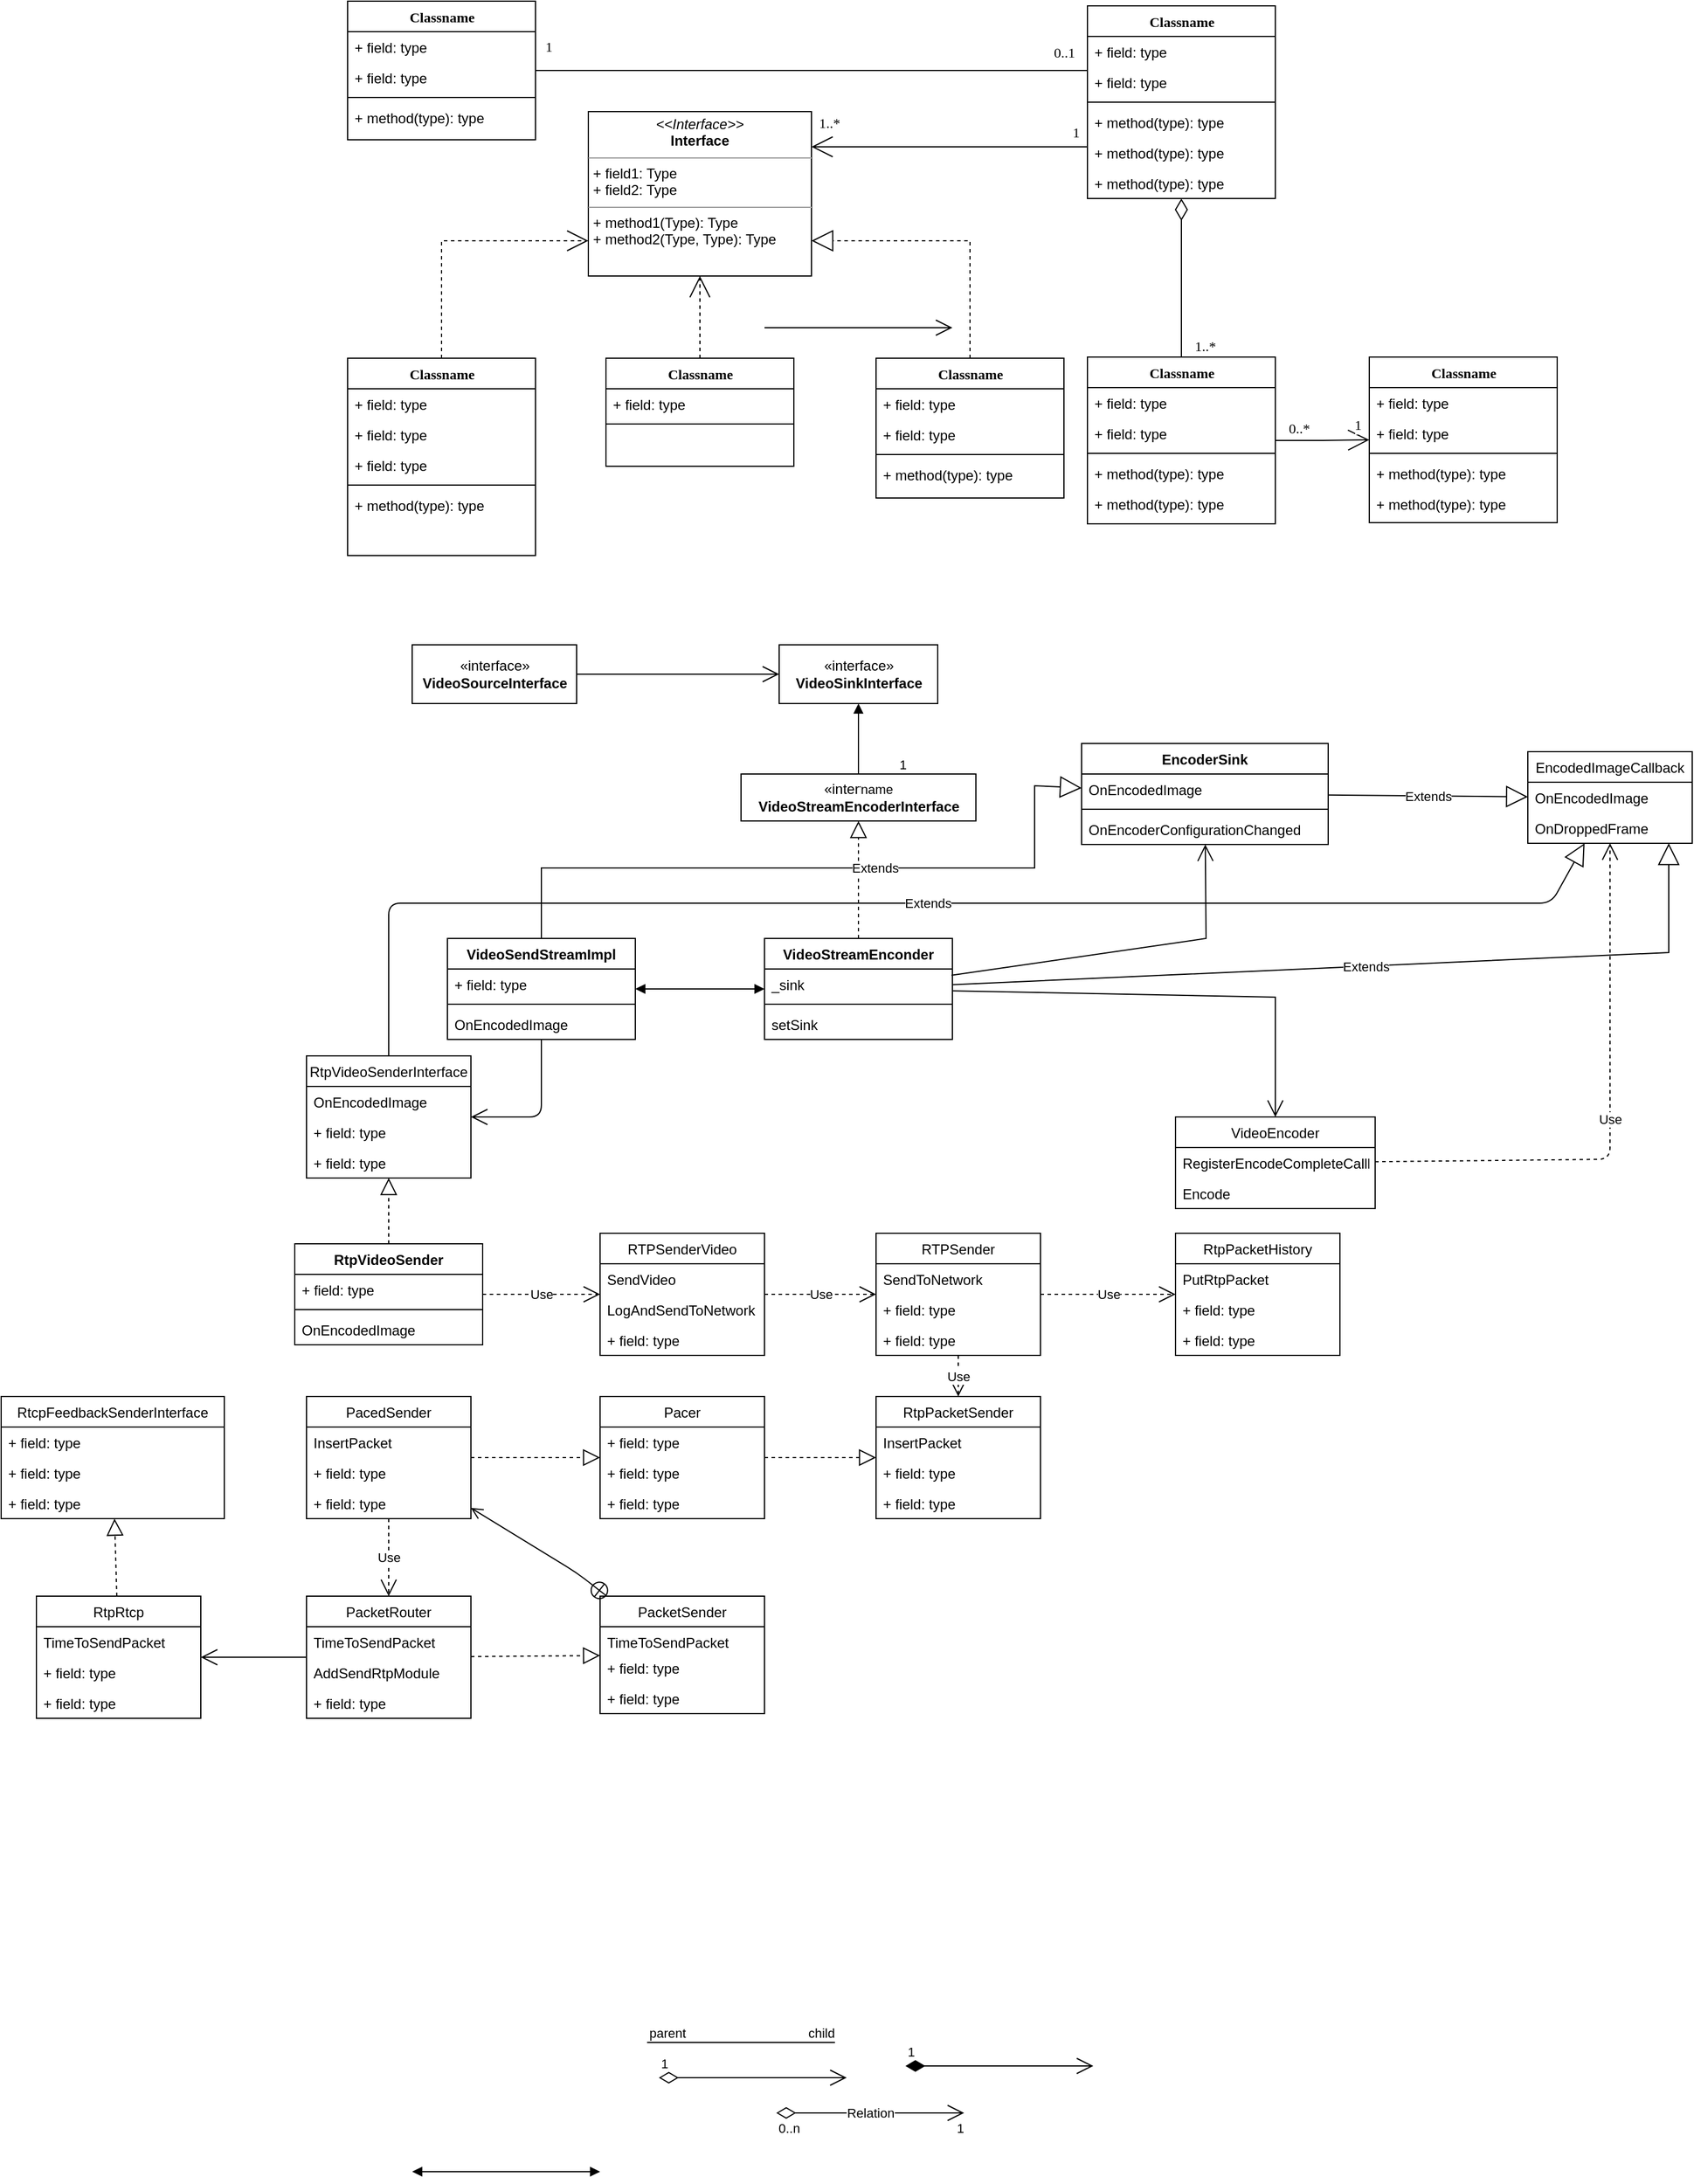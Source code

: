 <mxfile version="14.9.2" type="github">
  <diagram name="Page-1" id="6133507b-19e7-1e82-6fc7-422aa6c4b21f">
    <mxGraphModel dx="2138" dy="588" grid="1" gridSize="10" guides="1" tooltips="1" connect="1" arrows="1" fold="1" page="1" pageScale="1" pageWidth="1100" pageHeight="850" background="none" math="0" shadow="0">
      <root>
        <mxCell id="0" />
        <mxCell id="1" parent="0" />
        <mxCell id="b94bc138ca980ef-13" style="edgeStyle=orthogonalEdgeStyle;rounded=0;html=1;dashed=1;labelBackgroundColor=none;startArrow=none;startFill=0;startSize=8;endArrow=open;endFill=0;endSize=16;fontFamily=Verdana;fontSize=12;" parent="1" source="235556782a83e6d0-1" target="b94bc138ca980ef-1" edge="1">
          <mxGeometry relative="1" as="geometry">
            <Array as="points">
              <mxPoint x="115" y="336" />
            </Array>
          </mxGeometry>
        </mxCell>
        <mxCell id="235556782a83e6d0-1" value="Classname" style="swimlane;html=1;fontStyle=1;align=center;verticalAlign=top;childLayout=stackLayout;horizontal=1;startSize=26;horizontalStack=0;resizeParent=1;resizeLast=0;collapsible=1;marginBottom=0;swimlaneFillColor=#ffffff;rounded=0;shadow=0;comic=0;labelBackgroundColor=none;strokeWidth=1;fillColor=none;fontFamily=Verdana;fontSize=12" parent="1" vertex="1">
          <mxGeometry x="35" y="436" width="160" height="168" as="geometry" />
        </mxCell>
        <mxCell id="235556782a83e6d0-2" value="+ field: type" style="text;html=1;strokeColor=none;fillColor=none;align=left;verticalAlign=top;spacingLeft=4;spacingRight=4;whiteSpace=wrap;overflow=hidden;rotatable=0;points=[[0,0.5],[1,0.5]];portConstraint=eastwest;" parent="235556782a83e6d0-1" vertex="1">
          <mxGeometry y="26" width="160" height="26" as="geometry" />
        </mxCell>
        <mxCell id="235556782a83e6d0-3" value="+ field: type" style="text;html=1;strokeColor=none;fillColor=none;align=left;verticalAlign=top;spacingLeft=4;spacingRight=4;whiteSpace=wrap;overflow=hidden;rotatable=0;points=[[0,0.5],[1,0.5]];portConstraint=eastwest;" parent="235556782a83e6d0-1" vertex="1">
          <mxGeometry y="52" width="160" height="26" as="geometry" />
        </mxCell>
        <mxCell id="235556782a83e6d0-5" value="+ field: type" style="text;html=1;strokeColor=none;fillColor=none;align=left;verticalAlign=top;spacingLeft=4;spacingRight=4;whiteSpace=wrap;overflow=hidden;rotatable=0;points=[[0,0.5],[1,0.5]];portConstraint=eastwest;" parent="235556782a83e6d0-1" vertex="1">
          <mxGeometry y="78" width="160" height="26" as="geometry" />
        </mxCell>
        <mxCell id="235556782a83e6d0-6" value="" style="line;html=1;strokeWidth=1;fillColor=none;align=left;verticalAlign=middle;spacingTop=-1;spacingLeft=3;spacingRight=3;rotatable=0;labelPosition=right;points=[];portConstraint=eastwest;" parent="235556782a83e6d0-1" vertex="1">
          <mxGeometry y="104" width="160" height="8" as="geometry" />
        </mxCell>
        <mxCell id="235556782a83e6d0-7" value="+ method(type): type" style="text;html=1;strokeColor=none;fillColor=none;align=left;verticalAlign=top;spacingLeft=4;spacingRight=4;whiteSpace=wrap;overflow=hidden;rotatable=0;points=[[0,0.5],[1,0.5]];portConstraint=eastwest;" parent="235556782a83e6d0-1" vertex="1">
          <mxGeometry y="112" width="160" height="26" as="geometry" />
        </mxCell>
        <mxCell id="78961159f06e98e8-17" value="Classname" style="swimlane;html=1;fontStyle=1;align=center;verticalAlign=top;childLayout=stackLayout;horizontal=1;startSize=26;horizontalStack=0;resizeParent=1;resizeLast=0;collapsible=1;marginBottom=0;swimlaneFillColor=#ffffff;rounded=0;shadow=0;comic=0;labelBackgroundColor=none;strokeWidth=1;fillColor=none;fontFamily=Verdana;fontSize=12" parent="1" vertex="1">
          <mxGeometry x="35" y="132" width="160" height="118" as="geometry" />
        </mxCell>
        <mxCell id="78961159f06e98e8-23" value="+ field: type" style="text;html=1;strokeColor=none;fillColor=none;align=left;verticalAlign=top;spacingLeft=4;spacingRight=4;whiteSpace=wrap;overflow=hidden;rotatable=0;points=[[0,0.5],[1,0.5]];portConstraint=eastwest;" parent="78961159f06e98e8-17" vertex="1">
          <mxGeometry y="26" width="160" height="26" as="geometry" />
        </mxCell>
        <mxCell id="78961159f06e98e8-24" value="+ field: type" style="text;html=1;strokeColor=none;fillColor=none;align=left;verticalAlign=top;spacingLeft=4;spacingRight=4;whiteSpace=wrap;overflow=hidden;rotatable=0;points=[[0,0.5],[1,0.5]];portConstraint=eastwest;" parent="78961159f06e98e8-17" vertex="1">
          <mxGeometry y="52" width="160" height="26" as="geometry" />
        </mxCell>
        <mxCell id="78961159f06e98e8-19" value="" style="line;html=1;strokeWidth=1;fillColor=none;align=left;verticalAlign=middle;spacingTop=-1;spacingLeft=3;spacingRight=3;rotatable=0;labelPosition=right;points=[];portConstraint=eastwest;" parent="78961159f06e98e8-17" vertex="1">
          <mxGeometry y="78" width="160" height="8" as="geometry" />
        </mxCell>
        <mxCell id="78961159f06e98e8-27" value="+ method(type): type" style="text;html=1;strokeColor=none;fillColor=none;align=left;verticalAlign=top;spacingLeft=4;spacingRight=4;whiteSpace=wrap;overflow=hidden;rotatable=0;points=[[0,0.5],[1,0.5]];portConstraint=eastwest;" parent="78961159f06e98e8-17" vertex="1">
          <mxGeometry y="86" width="160" height="26" as="geometry" />
        </mxCell>
        <mxCell id="b94bc138ca980ef-7" style="edgeStyle=orthogonalEdgeStyle;rounded=0;html=1;labelBackgroundColor=none;startArrow=none;startFill=0;startSize=8;endArrow=open;endFill=0;endSize=16;fontFamily=Verdana;fontSize=12;" parent="1" source="78961159f06e98e8-43" target="b94bc138ca980ef-1" edge="1">
          <mxGeometry relative="1" as="geometry">
            <Array as="points">
              <mxPoint x="505" y="256" />
              <mxPoint x="505" y="256" />
            </Array>
          </mxGeometry>
        </mxCell>
        <mxCell id="b94bc138ca980ef-17" value="1..*" style="text;html=1;resizable=0;points=[];align=center;verticalAlign=middle;labelBackgroundColor=#ffffff;fontSize=12;fontFamily=Verdana" parent="b94bc138ca980ef-7" vertex="1" connectable="0">
          <mxGeometry x="0.858" y="2" relative="1" as="geometry">
            <mxPoint x="-2" y="-22" as="offset" />
          </mxGeometry>
        </mxCell>
        <mxCell id="b94bc138ca980ef-18" value="1" style="text;html=1;resizable=0;points=[];align=center;verticalAlign=middle;labelBackgroundColor=#ffffff;fontSize=12;fontFamily=Verdana" parent="b94bc138ca980ef-7" vertex="1" connectable="0">
          <mxGeometry x="0.363" y="152" relative="1" as="geometry">
            <mxPoint x="150" y="-164" as="offset" />
          </mxGeometry>
        </mxCell>
        <mxCell id="b94bc138ca980ef-8" style="edgeStyle=orthogonalEdgeStyle;rounded=0;html=1;labelBackgroundColor=none;startArrow=none;startFill=0;startSize=8;endArrow=none;endFill=0;endSize=16;fontFamily=Verdana;fontSize=12;" parent="1" source="78961159f06e98e8-43" target="78961159f06e98e8-17" edge="1">
          <mxGeometry relative="1" as="geometry">
            <Array as="points">
              <mxPoint x="565" y="191" />
              <mxPoint x="565" y="191" />
            </Array>
          </mxGeometry>
        </mxCell>
        <mxCell id="b94bc138ca980ef-15" value="0..1" style="text;html=1;resizable=0;points=[];align=center;verticalAlign=middle;labelBackgroundColor=#ffffff;fontSize=12;fontFamily=Verdana" parent="b94bc138ca980ef-8" vertex="1" connectable="0">
          <mxGeometry x="-0.575" y="-86" relative="1" as="geometry">
            <mxPoint x="80" y="71" as="offset" />
          </mxGeometry>
        </mxCell>
        <mxCell id="b94bc138ca980ef-16" value="1" style="text;html=1;resizable=0;points=[];align=center;verticalAlign=middle;labelBackgroundColor=#ffffff;fontSize=12;fontFamily=Verdana" parent="b94bc138ca980ef-8" vertex="1" connectable="0">
          <mxGeometry x="0.892" y="-1" relative="1" as="geometry">
            <mxPoint x="-15" y="-19" as="offset" />
          </mxGeometry>
        </mxCell>
        <mxCell id="78961159f06e98e8-43" value="Classname" style="swimlane;html=1;fontStyle=1;align=center;verticalAlign=top;childLayout=stackLayout;horizontal=1;startSize=26;horizontalStack=0;resizeParent=1;resizeLast=0;collapsible=1;marginBottom=0;swimlaneFillColor=#ffffff;rounded=0;shadow=0;comic=0;labelBackgroundColor=none;strokeWidth=1;fillColor=none;fontFamily=Verdana;fontSize=12" parent="1" vertex="1">
          <mxGeometry x="665" y="136.0" width="160" height="164" as="geometry" />
        </mxCell>
        <mxCell id="78961159f06e98e8-44" value="+ field: type" style="text;html=1;strokeColor=none;fillColor=none;align=left;verticalAlign=top;spacingLeft=4;spacingRight=4;whiteSpace=wrap;overflow=hidden;rotatable=0;points=[[0,0.5],[1,0.5]];portConstraint=eastwest;" parent="78961159f06e98e8-43" vertex="1">
          <mxGeometry y="26" width="160" height="26" as="geometry" />
        </mxCell>
        <mxCell id="78961159f06e98e8-45" value="+ field: type" style="text;html=1;strokeColor=none;fillColor=none;align=left;verticalAlign=top;spacingLeft=4;spacingRight=4;whiteSpace=wrap;overflow=hidden;rotatable=0;points=[[0,0.5],[1,0.5]];portConstraint=eastwest;" parent="78961159f06e98e8-43" vertex="1">
          <mxGeometry y="52" width="160" height="26" as="geometry" />
        </mxCell>
        <mxCell id="78961159f06e98e8-51" value="" style="line;html=1;strokeWidth=1;fillColor=none;align=left;verticalAlign=middle;spacingTop=-1;spacingLeft=3;spacingRight=3;rotatable=0;labelPosition=right;points=[];portConstraint=eastwest;" parent="78961159f06e98e8-43" vertex="1">
          <mxGeometry y="78" width="160" height="8" as="geometry" />
        </mxCell>
        <mxCell id="78961159f06e98e8-52" value="+ method(type): type" style="text;html=1;strokeColor=none;fillColor=none;align=left;verticalAlign=top;spacingLeft=4;spacingRight=4;whiteSpace=wrap;overflow=hidden;rotatable=0;points=[[0,0.5],[1,0.5]];portConstraint=eastwest;" parent="78961159f06e98e8-43" vertex="1">
          <mxGeometry y="86" width="160" height="26" as="geometry" />
        </mxCell>
        <mxCell id="b94bc138ca980ef-2" value="+ method(type): type" style="text;html=1;strokeColor=none;fillColor=none;align=left;verticalAlign=top;spacingLeft=4;spacingRight=4;whiteSpace=wrap;overflow=hidden;rotatable=0;points=[[0,0.5],[1,0.5]];portConstraint=eastwest;" parent="78961159f06e98e8-43" vertex="1">
          <mxGeometry y="112" width="160" height="26" as="geometry" />
        </mxCell>
        <mxCell id="b94bc138ca980ef-3" value="+ method(type): type" style="text;html=1;strokeColor=none;fillColor=none;align=left;verticalAlign=top;spacingLeft=4;spacingRight=4;whiteSpace=wrap;overflow=hidden;rotatable=0;points=[[0,0.5],[1,0.5]];portConstraint=eastwest;" parent="78961159f06e98e8-43" vertex="1">
          <mxGeometry y="138" width="160" height="26" as="geometry" />
        </mxCell>
        <mxCell id="b94bc138ca980ef-12" style="edgeStyle=orthogonalEdgeStyle;rounded=0;html=1;dashed=1;labelBackgroundColor=none;startArrow=none;startFill=0;startSize=8;endArrow=open;endFill=0;endSize=16;fontFamily=Verdana;fontSize=12;" parent="1" source="78961159f06e98e8-69" target="b94bc138ca980ef-1" edge="1">
          <mxGeometry relative="1" as="geometry" />
        </mxCell>
        <mxCell id="78961159f06e98e8-69" value="Classname" style="swimlane;html=1;fontStyle=1;align=center;verticalAlign=top;childLayout=stackLayout;horizontal=1;startSize=26;horizontalStack=0;resizeParent=1;resizeLast=0;collapsible=1;marginBottom=0;swimlaneFillColor=#ffffff;rounded=0;shadow=0;comic=0;labelBackgroundColor=none;strokeWidth=1;fillColor=none;fontFamily=Verdana;fontSize=12" parent="1" vertex="1">
          <mxGeometry x="255" y="436" width="160" height="92" as="geometry" />
        </mxCell>
        <mxCell id="78961159f06e98e8-70" value="+ field: type" style="text;html=1;strokeColor=none;fillColor=none;align=left;verticalAlign=top;spacingLeft=4;spacingRight=4;whiteSpace=wrap;overflow=hidden;rotatable=0;points=[[0,0.5],[1,0.5]];portConstraint=eastwest;" parent="78961159f06e98e8-69" vertex="1">
          <mxGeometry y="26" width="160" height="26" as="geometry" />
        </mxCell>
        <mxCell id="78961159f06e98e8-77" value="" style="line;html=1;strokeWidth=1;fillColor=none;align=left;verticalAlign=middle;spacingTop=-1;spacingLeft=3;spacingRight=3;rotatable=0;labelPosition=right;points=[];portConstraint=eastwest;" parent="78961159f06e98e8-69" vertex="1">
          <mxGeometry y="52" width="160" height="8" as="geometry" />
        </mxCell>
        <mxCell id="b94bc138ca980ef-9" style="edgeStyle=orthogonalEdgeStyle;rounded=0;html=1;labelBackgroundColor=none;startArrow=none;startFill=0;startSize=8;endArrow=diamondThin;endFill=0;endSize=16;fontFamily=Verdana;fontSize=12;" parent="1" source="78961159f06e98e8-82" target="78961159f06e98e8-43" edge="1">
          <mxGeometry relative="1" as="geometry" />
        </mxCell>
        <mxCell id="b94bc138ca980ef-19" value="1..*" style="text;html=1;resizable=0;points=[];align=center;verticalAlign=middle;labelBackgroundColor=#ffffff;fontSize=12;fontFamily=Verdana" parent="b94bc138ca980ef-9" vertex="1" connectable="0">
          <mxGeometry x="-0.847" y="-1" relative="1" as="geometry">
            <mxPoint x="19" y="1" as="offset" />
          </mxGeometry>
        </mxCell>
        <mxCell id="b94bc138ca980ef-10" style="edgeStyle=orthogonalEdgeStyle;rounded=0;html=1;labelBackgroundColor=none;startArrow=none;startFill=0;startSize=8;endArrow=open;endFill=0;endSize=16;fontFamily=Verdana;fontSize=12;" parent="1" source="78961159f06e98e8-82" target="78961159f06e98e8-95" edge="1">
          <mxGeometry relative="1" as="geometry" />
        </mxCell>
        <mxCell id="b94bc138ca980ef-20" value="0..*" style="text;html=1;resizable=0;points=[];align=center;verticalAlign=middle;labelBackgroundColor=#ffffff;fontSize=12;fontFamily=Verdana" parent="b94bc138ca980ef-10" vertex="1" connectable="0">
          <mxGeometry x="-0.789" relative="1" as="geometry">
            <mxPoint x="11" y="-10" as="offset" />
          </mxGeometry>
        </mxCell>
        <mxCell id="b94bc138ca980ef-21" value="1" style="text;html=1;resizable=0;points=[];align=center;verticalAlign=middle;labelBackgroundColor=#ffffff;fontSize=12;fontFamily=Verdana" parent="b94bc138ca980ef-10" vertex="1" connectable="0">
          <mxGeometry x="0.7" y="1" relative="1" as="geometry">
            <mxPoint x="2" y="-12" as="offset" />
          </mxGeometry>
        </mxCell>
        <mxCell id="78961159f06e98e8-82" value="Classname" style="swimlane;html=1;fontStyle=1;align=center;verticalAlign=top;childLayout=stackLayout;horizontal=1;startSize=26;horizontalStack=0;resizeParent=1;resizeLast=0;collapsible=1;marginBottom=0;swimlaneFillColor=#ffffff;rounded=0;shadow=0;comic=0;labelBackgroundColor=none;strokeWidth=1;fillColor=none;fontFamily=Verdana;fontSize=12" parent="1" vertex="1">
          <mxGeometry x="665" y="435" width="160" height="142" as="geometry" />
        </mxCell>
        <mxCell id="78961159f06e98e8-84" value="+ field: type" style="text;html=1;strokeColor=none;fillColor=none;align=left;verticalAlign=top;spacingLeft=4;spacingRight=4;whiteSpace=wrap;overflow=hidden;rotatable=0;points=[[0,0.5],[1,0.5]];portConstraint=eastwest;" parent="78961159f06e98e8-82" vertex="1">
          <mxGeometry y="26" width="160" height="26" as="geometry" />
        </mxCell>
        <mxCell id="78961159f06e98e8-89" value="+ field: type" style="text;html=1;strokeColor=none;fillColor=none;align=left;verticalAlign=top;spacingLeft=4;spacingRight=4;whiteSpace=wrap;overflow=hidden;rotatable=0;points=[[0,0.5],[1,0.5]];portConstraint=eastwest;" parent="78961159f06e98e8-82" vertex="1">
          <mxGeometry y="52" width="160" height="26" as="geometry" />
        </mxCell>
        <mxCell id="78961159f06e98e8-90" value="" style="line;html=1;strokeWidth=1;fillColor=none;align=left;verticalAlign=middle;spacingTop=-1;spacingLeft=3;spacingRight=3;rotatable=0;labelPosition=right;points=[];portConstraint=eastwest;" parent="78961159f06e98e8-82" vertex="1">
          <mxGeometry y="78" width="160" height="8" as="geometry" />
        </mxCell>
        <mxCell id="78961159f06e98e8-94" value="+ method(type): type" style="text;html=1;strokeColor=none;fillColor=none;align=left;verticalAlign=top;spacingLeft=4;spacingRight=4;whiteSpace=wrap;overflow=hidden;rotatable=0;points=[[0,0.5],[1,0.5]];portConstraint=eastwest;" parent="78961159f06e98e8-82" vertex="1">
          <mxGeometry y="86" width="160" height="26" as="geometry" />
        </mxCell>
        <mxCell id="b94bc138ca980ef-4" value="+ method(type): type" style="text;html=1;strokeColor=none;fillColor=none;align=left;verticalAlign=top;spacingLeft=4;spacingRight=4;whiteSpace=wrap;overflow=hidden;rotatable=0;points=[[0,0.5],[1,0.5]];portConstraint=eastwest;" parent="78961159f06e98e8-82" vertex="1">
          <mxGeometry y="112" width="160" height="26" as="geometry" />
        </mxCell>
        <mxCell id="78961159f06e98e8-95" value="Classname" style="swimlane;html=1;fontStyle=1;align=center;verticalAlign=top;childLayout=stackLayout;horizontal=1;startSize=26;horizontalStack=0;resizeParent=1;resizeLast=0;collapsible=1;marginBottom=0;swimlaneFillColor=#ffffff;rounded=0;shadow=0;comic=0;labelBackgroundColor=none;strokeWidth=1;fillColor=none;fontFamily=Verdana;fontSize=12" parent="1" vertex="1">
          <mxGeometry x="905" y="435" width="160" height="141" as="geometry" />
        </mxCell>
        <mxCell id="78961159f06e98e8-96" value="+ field: type" style="text;html=1;strokeColor=none;fillColor=none;align=left;verticalAlign=top;spacingLeft=4;spacingRight=4;whiteSpace=wrap;overflow=hidden;rotatable=0;points=[[0,0.5],[1,0.5]];portConstraint=eastwest;" parent="78961159f06e98e8-95" vertex="1">
          <mxGeometry y="26" width="160" height="26" as="geometry" />
        </mxCell>
        <mxCell id="78961159f06e98e8-102" value="+ field: type" style="text;html=1;strokeColor=none;fillColor=none;align=left;verticalAlign=top;spacingLeft=4;spacingRight=4;whiteSpace=wrap;overflow=hidden;rotatable=0;points=[[0,0.5],[1,0.5]];portConstraint=eastwest;" parent="78961159f06e98e8-95" vertex="1">
          <mxGeometry y="52" width="160" height="26" as="geometry" />
        </mxCell>
        <mxCell id="78961159f06e98e8-103" value="" style="line;html=1;strokeWidth=1;fillColor=none;align=left;verticalAlign=middle;spacingTop=-1;spacingLeft=3;spacingRight=3;rotatable=0;labelPosition=right;points=[];portConstraint=eastwest;" parent="78961159f06e98e8-95" vertex="1">
          <mxGeometry y="78" width="160" height="8" as="geometry" />
        </mxCell>
        <mxCell id="78961159f06e98e8-104" value="+ method(type): type" style="text;html=1;strokeColor=none;fillColor=none;align=left;verticalAlign=top;spacingLeft=4;spacingRight=4;whiteSpace=wrap;overflow=hidden;rotatable=0;points=[[0,0.5],[1,0.5]];portConstraint=eastwest;" parent="78961159f06e98e8-95" vertex="1">
          <mxGeometry y="86" width="160" height="26" as="geometry" />
        </mxCell>
        <mxCell id="b94bc138ca980ef-5" value="+ method(type): type" style="text;html=1;strokeColor=none;fillColor=none;align=left;verticalAlign=top;spacingLeft=4;spacingRight=4;whiteSpace=wrap;overflow=hidden;rotatable=0;points=[[0,0.5],[1,0.5]];portConstraint=eastwest;" parent="78961159f06e98e8-95" vertex="1">
          <mxGeometry y="112" width="160" height="26" as="geometry" />
        </mxCell>
        <mxCell id="b94bc138ca980ef-11" style="edgeStyle=orthogonalEdgeStyle;rounded=0;html=1;dashed=1;labelBackgroundColor=none;startArrow=none;startFill=0;startSize=8;endArrow=block;endFill=0;endSize=16;fontFamily=Verdana;fontSize=12;" parent="1" source="78961159f06e98e8-108" target="b94bc138ca980ef-1" edge="1">
          <mxGeometry relative="1" as="geometry">
            <Array as="points">
              <mxPoint x="565" y="336" />
            </Array>
          </mxGeometry>
        </mxCell>
        <mxCell id="78961159f06e98e8-108" value="Classname" style="swimlane;html=1;fontStyle=1;align=center;verticalAlign=top;childLayout=stackLayout;horizontal=1;startSize=26;horizontalStack=0;resizeParent=1;resizeLast=0;collapsible=1;marginBottom=0;swimlaneFillColor=#ffffff;rounded=0;shadow=0;comic=0;labelBackgroundColor=none;strokeWidth=1;fillColor=none;fontFamily=Verdana;fontSize=12" parent="1" vertex="1">
          <mxGeometry x="485" y="436" width="160" height="119" as="geometry" />
        </mxCell>
        <mxCell id="78961159f06e98e8-109" value="+ field: type" style="text;html=1;strokeColor=none;fillColor=none;align=left;verticalAlign=top;spacingLeft=4;spacingRight=4;whiteSpace=wrap;overflow=hidden;rotatable=0;points=[[0,0.5],[1,0.5]];portConstraint=eastwest;" parent="78961159f06e98e8-108" vertex="1">
          <mxGeometry y="26" width="160" height="26" as="geometry" />
        </mxCell>
        <mxCell id="78961159f06e98e8-110" value="+ field: type" style="text;html=1;strokeColor=none;fillColor=none;align=left;verticalAlign=top;spacingLeft=4;spacingRight=4;whiteSpace=wrap;overflow=hidden;rotatable=0;points=[[0,0.5],[1,0.5]];portConstraint=eastwest;" parent="78961159f06e98e8-108" vertex="1">
          <mxGeometry y="52" width="160" height="26" as="geometry" />
        </mxCell>
        <mxCell id="78961159f06e98e8-116" value="" style="line;html=1;strokeWidth=1;fillColor=none;align=left;verticalAlign=middle;spacingTop=-1;spacingLeft=3;spacingRight=3;rotatable=0;labelPosition=right;points=[];portConstraint=eastwest;" parent="78961159f06e98e8-108" vertex="1">
          <mxGeometry y="78" width="160" height="8" as="geometry" />
        </mxCell>
        <mxCell id="78961159f06e98e8-117" value="+ method(type): type" style="text;html=1;strokeColor=none;fillColor=none;align=left;verticalAlign=top;spacingLeft=4;spacingRight=4;whiteSpace=wrap;overflow=hidden;rotatable=0;points=[[0,0.5],[1,0.5]];portConstraint=eastwest;" parent="78961159f06e98e8-108" vertex="1">
          <mxGeometry y="86" width="160" height="26" as="geometry" />
        </mxCell>
        <mxCell id="b94bc138ca980ef-1" value="&lt;p style=&quot;margin:0px;margin-top:4px;text-align:center;&quot;&gt;&lt;i&gt;&amp;lt;&amp;lt;Interface&amp;gt;&amp;gt;&lt;/i&gt;&lt;br/&gt;&lt;b&gt;Interface&lt;/b&gt;&lt;/p&gt;&lt;hr size=&quot;1&quot;/&gt;&lt;p style=&quot;margin:0px;margin-left:4px;&quot;&gt;+ field1: Type&lt;br/&gt;+ field2: Type&lt;/p&gt;&lt;hr size=&quot;1&quot;/&gt;&lt;p style=&quot;margin:0px;margin-left:4px;&quot;&gt;+ method1(Type): Type&lt;br/&gt;+ method2(Type, Type): Type&lt;/p&gt;" style="verticalAlign=top;align=left;overflow=fill;fontSize=12;fontFamily=Helvetica;html=1;rounded=0;shadow=0;comic=0;labelBackgroundColor=none;strokeWidth=1" parent="1" vertex="1">
          <mxGeometry x="240" y="226" width="190" height="140" as="geometry" />
        </mxCell>
        <mxCell id="Y74fRotoVje8VUCemrZd-3" value="«interface»&lt;br&gt;&lt;b&gt;VideoSinkInterface&lt;/b&gt;" style="html=1;" parent="1" vertex="1">
          <mxGeometry x="402.5" y="680" width="135" height="50" as="geometry" />
        </mxCell>
        <mxCell id="Y74fRotoVje8VUCemrZd-4" value="«interface»&lt;br&gt;&lt;b&gt;VideoSourceInterface&lt;/b&gt;" style="html=1;" parent="1" vertex="1">
          <mxGeometry x="90" y="680" width="140" height="50" as="geometry" />
        </mxCell>
        <mxCell id="Y74fRotoVje8VUCemrZd-5" value="«interface»&lt;br&gt;&lt;b&gt;VideoStreamEncoderInterface&lt;/b&gt;" style="html=1;" parent="1" vertex="1">
          <mxGeometry x="370" y="790" width="200" height="40" as="geometry" />
        </mxCell>
        <mxCell id="Y74fRotoVje8VUCemrZd-6" value="" style="endArrow=block;dashed=1;endFill=0;endSize=12;html=1;" parent="1" source="0c7_rhmg62mZqS5MqDnj-37" target="Y74fRotoVje8VUCemrZd-5" edge="1">
          <mxGeometry width="160" relative="1" as="geometry">
            <mxPoint x="470" y="910" as="sourcePoint" />
            <mxPoint x="490" y="830" as="targetPoint" />
          </mxGeometry>
        </mxCell>
        <mxCell id="Y74fRotoVje8VUCemrZd-12" value="name" style="endArrow=block;endFill=1;html=1;edgeStyle=orthogonalEdgeStyle;align=left;verticalAlign=top;entryX=0.5;entryY=1;entryDx=0;entryDy=0;exitX=0.5;exitY=0;exitDx=0;exitDy=0;" parent="1" source="Y74fRotoVje8VUCemrZd-5" target="Y74fRotoVje8VUCemrZd-3" edge="1">
          <mxGeometry x="-1" relative="1" as="geometry">
            <mxPoint x="483" y="780" as="sourcePoint" />
            <mxPoint x="610" y="770" as="targetPoint" />
          </mxGeometry>
        </mxCell>
        <mxCell id="Y74fRotoVje8VUCemrZd-13" value="1" style="edgeLabel;resizable=0;html=1;align=left;verticalAlign=bottom;" parent="Y74fRotoVje8VUCemrZd-12" connectable="0" vertex="1">
          <mxGeometry x="-1" relative="1" as="geometry">
            <mxPoint x="33" as="offset" />
          </mxGeometry>
        </mxCell>
        <mxCell id="0c7_rhmg62mZqS5MqDnj-2" value="" style="endArrow=open;endFill=1;endSize=12;html=1;rounded=0;" parent="1" edge="1">
          <mxGeometry width="160" relative="1" as="geometry">
            <mxPoint x="390" y="410" as="sourcePoint" />
            <mxPoint x="550" y="410" as="targetPoint" />
          </mxGeometry>
        </mxCell>
        <mxCell id="0c7_rhmg62mZqS5MqDnj-4" value="EncodedImageCallback" style="swimlane;fontStyle=0;childLayout=stackLayout;horizontal=1;startSize=26;fillColor=none;horizontalStack=0;resizeParent=1;resizeParentMax=0;resizeLast=0;collapsible=1;marginBottom=0;" parent="1" vertex="1">
          <mxGeometry x="1040" y="771" width="140" height="78" as="geometry" />
        </mxCell>
        <mxCell id="0c7_rhmg62mZqS5MqDnj-5" value="OnEncodedImage" style="text;strokeColor=none;fillColor=none;align=left;verticalAlign=top;spacingLeft=4;spacingRight=4;overflow=hidden;rotatable=0;points=[[0,0.5],[1,0.5]];portConstraint=eastwest;" parent="0c7_rhmg62mZqS5MqDnj-4" vertex="1">
          <mxGeometry y="26" width="140" height="26" as="geometry" />
        </mxCell>
        <mxCell id="0c7_rhmg62mZqS5MqDnj-6" value="OnDroppedFrame" style="text;strokeColor=none;fillColor=none;align=left;verticalAlign=top;spacingLeft=4;spacingRight=4;overflow=hidden;rotatable=0;points=[[0,0.5],[1,0.5]];portConstraint=eastwest;" parent="0c7_rhmg62mZqS5MqDnj-4" vertex="1">
          <mxGeometry y="52" width="140" height="26" as="geometry" />
        </mxCell>
        <mxCell id="0c7_rhmg62mZqS5MqDnj-10" value="&lt;div style=&quot;color: rgb(0 , 0 , 0) ; background-color: rgb(255 , 255 , 255) ; font-family: &amp;#34;menlo&amp;#34; , &amp;#34;monaco&amp;#34; , &amp;#34;courier new&amp;#34; , monospace ; font-weight: normal ; font-size: 12px ; line-height: 18px&quot;&gt;&lt;br&gt;&lt;/div&gt;" style="text;whiteSpace=wrap;html=1;" parent="1" vertex="1">
          <mxGeometry x="690" y="1070" width="240" height="30" as="geometry" />
        </mxCell>
        <mxCell id="0c7_rhmg62mZqS5MqDnj-11" value="&lt;div style=&quot;color: rgb(0 , 0 , 0) ; background-color: rgb(255 , 255 , 255) ; font-family: &amp;#34;menlo&amp;#34; , &amp;#34;monaco&amp;#34; , &amp;#34;courier new&amp;#34; , monospace ; font-weight: normal ; font-size: 12px ; line-height: 18px&quot;&gt;&lt;br&gt;&lt;/div&gt;" style="text;whiteSpace=wrap;html=1;" parent="1" vertex="1">
          <mxGeometry x="700" y="1130" width="70" height="30" as="geometry" />
        </mxCell>
        <mxCell id="0c7_rhmg62mZqS5MqDnj-12" value="VideoEncoder" style="swimlane;fontStyle=0;childLayout=stackLayout;horizontal=1;startSize=26;fillColor=none;horizontalStack=0;resizeParent=1;resizeParentMax=0;resizeLast=0;collapsible=1;marginBottom=0;" parent="1" vertex="1">
          <mxGeometry x="740" y="1082" width="170" height="78" as="geometry" />
        </mxCell>
        <mxCell id="0c7_rhmg62mZqS5MqDnj-13" value="RegisterEncodeCompleteCallback" style="text;strokeColor=none;fillColor=none;align=left;verticalAlign=top;spacingLeft=4;spacingRight=4;overflow=hidden;rotatable=0;points=[[0,0.5],[1,0.5]];portConstraint=eastwest;" parent="0c7_rhmg62mZqS5MqDnj-12" vertex="1">
          <mxGeometry y="26" width="170" height="26" as="geometry" />
        </mxCell>
        <mxCell id="0c7_rhmg62mZqS5MqDnj-14" value="Encode" style="text;strokeColor=none;fillColor=none;align=left;verticalAlign=top;spacingLeft=4;spacingRight=4;overflow=hidden;rotatable=0;points=[[0,0.5],[1,0.5]];portConstraint=eastwest;" parent="0c7_rhmg62mZqS5MqDnj-12" vertex="1">
          <mxGeometry y="52" width="170" height="26" as="geometry" />
        </mxCell>
        <mxCell id="0c7_rhmg62mZqS5MqDnj-18" value="Extends" style="endArrow=block;endSize=16;endFill=0;html=1;rounded=0;" parent="1" source="0c7_rhmg62mZqS5MqDnj-37" edge="1">
          <mxGeometry width="160" relative="1" as="geometry">
            <mxPoint x="470" y="934" as="sourcePoint" />
            <mxPoint x="1160" y="849" as="targetPoint" />
            <Array as="points">
              <mxPoint x="1160" y="942" />
            </Array>
          </mxGeometry>
        </mxCell>
        <mxCell id="0c7_rhmg62mZqS5MqDnj-20" value="EncoderSink&#xa;" style="swimlane;fontStyle=1;align=center;verticalAlign=top;childLayout=stackLayout;horizontal=1;startSize=26;horizontalStack=0;resizeParent=1;resizeParentMax=0;resizeLast=0;collapsible=1;marginBottom=0;" parent="1" vertex="1">
          <mxGeometry x="660" y="764" width="210" height="86" as="geometry" />
        </mxCell>
        <mxCell id="0c7_rhmg62mZqS5MqDnj-21" value="OnEncodedImage" style="text;strokeColor=none;fillColor=none;align=left;verticalAlign=top;spacingLeft=4;spacingRight=4;overflow=hidden;rotatable=0;points=[[0,0.5],[1,0.5]];portConstraint=eastwest;" parent="0c7_rhmg62mZqS5MqDnj-20" vertex="1">
          <mxGeometry y="26" width="210" height="26" as="geometry" />
        </mxCell>
        <mxCell id="0c7_rhmg62mZqS5MqDnj-22" value="" style="line;strokeWidth=1;fillColor=none;align=left;verticalAlign=middle;spacingTop=-1;spacingLeft=3;spacingRight=3;rotatable=0;labelPosition=right;points=[];portConstraint=eastwest;" parent="0c7_rhmg62mZqS5MqDnj-20" vertex="1">
          <mxGeometry y="52" width="210" height="8" as="geometry" />
        </mxCell>
        <mxCell id="0c7_rhmg62mZqS5MqDnj-23" value="OnEncoderConfigurationChanged" style="text;strokeColor=none;fillColor=none;align=left;verticalAlign=top;spacingLeft=4;spacingRight=4;overflow=hidden;rotatable=0;points=[[0,0.5],[1,0.5]];portConstraint=eastwest;" parent="0c7_rhmg62mZqS5MqDnj-20" vertex="1">
          <mxGeometry y="60" width="210" height="26" as="geometry" />
        </mxCell>
        <mxCell id="0c7_rhmg62mZqS5MqDnj-24" value="Extends" style="endArrow=block;endSize=16;endFill=0;html=1;rounded=0;" parent="1" source="0c7_rhmg62mZqS5MqDnj-20" target="0c7_rhmg62mZqS5MqDnj-4" edge="1">
          <mxGeometry width="160" relative="1" as="geometry">
            <mxPoint x="890" y="770" as="sourcePoint" />
            <mxPoint x="985" y="782.5" as="targetPoint" />
            <Array as="points" />
          </mxGeometry>
        </mxCell>
        <mxCell id="0c7_rhmg62mZqS5MqDnj-27" value="" style="endArrow=open;endFill=1;endSize=12;html=1;rounded=0;exitX=0.995;exitY=0.208;exitDx=0;exitDy=0;exitPerimeter=0;" parent="1" source="0c7_rhmg62mZqS5MqDnj-38" target="0c7_rhmg62mZqS5MqDnj-20" edge="1">
          <mxGeometry width="160" relative="1" as="geometry">
            <mxPoint x="570" y="908.5" as="sourcePoint" />
            <mxPoint x="680" y="870" as="targetPoint" />
            <Array as="points">
              <mxPoint x="766" y="930" />
            </Array>
          </mxGeometry>
        </mxCell>
        <mxCell id="0c7_rhmg62mZqS5MqDnj-30" value="VideoSendStreamImpl" style="swimlane;fontStyle=1;align=center;verticalAlign=top;childLayout=stackLayout;horizontal=1;startSize=26;horizontalStack=0;resizeParent=1;resizeParentMax=0;resizeLast=0;collapsible=1;marginBottom=0;" parent="1" vertex="1">
          <mxGeometry x="120" y="930" width="160" height="86" as="geometry" />
        </mxCell>
        <mxCell id="0c7_rhmg62mZqS5MqDnj-31" value="+ field: type" style="text;strokeColor=none;fillColor=none;align=left;verticalAlign=top;spacingLeft=4;spacingRight=4;overflow=hidden;rotatable=0;points=[[0,0.5],[1,0.5]];portConstraint=eastwest;" parent="0c7_rhmg62mZqS5MqDnj-30" vertex="1">
          <mxGeometry y="26" width="160" height="26" as="geometry" />
        </mxCell>
        <mxCell id="0c7_rhmg62mZqS5MqDnj-32" value="" style="line;strokeWidth=1;fillColor=none;align=left;verticalAlign=middle;spacingTop=-1;spacingLeft=3;spacingRight=3;rotatable=0;labelPosition=right;points=[];portConstraint=eastwest;" parent="0c7_rhmg62mZqS5MqDnj-30" vertex="1">
          <mxGeometry y="52" width="160" height="8" as="geometry" />
        </mxCell>
        <mxCell id="0c7_rhmg62mZqS5MqDnj-33" value="OnEncodedImage" style="text;strokeColor=none;fillColor=none;align=left;verticalAlign=top;spacingLeft=4;spacingRight=4;overflow=hidden;rotatable=0;points=[[0,0.5],[1,0.5]];portConstraint=eastwest;" parent="0c7_rhmg62mZqS5MqDnj-30" vertex="1">
          <mxGeometry y="60" width="160" height="26" as="geometry" />
        </mxCell>
        <mxCell id="0c7_rhmg62mZqS5MqDnj-34" value="Extends" style="endArrow=block;endSize=16;endFill=0;html=1;rounded=0;exitX=0.5;exitY=0;exitDx=0;exitDy=0;" parent="1" source="0c7_rhmg62mZqS5MqDnj-30" target="0c7_rhmg62mZqS5MqDnj-20" edge="1">
          <mxGeometry x="0.165" width="160" relative="1" as="geometry">
            <mxPoint x="255" y="880" as="sourcePoint" />
            <mxPoint x="415" y="880" as="targetPoint" />
            <Array as="points">
              <mxPoint x="200" y="870" />
              <mxPoint x="620" y="870" />
              <mxPoint x="620" y="800" />
            </Array>
            <mxPoint as="offset" />
          </mxGeometry>
        </mxCell>
        <mxCell id="0c7_rhmg62mZqS5MqDnj-19" value="&lt;div style=&quot;background-color: rgb(255 , 255 , 255) ; font-family: &amp;#34;menlo&amp;#34; , &amp;#34;monaco&amp;#34; , &amp;#34;courier new&amp;#34; , monospace ; font-weight: normal ; font-size: 12px ; line-height: 18px&quot;&gt;&lt;br&gt;&lt;/div&gt;" style="text;whiteSpace=wrap;html=1;" parent="1" vertex="1">
          <mxGeometry x="450" y="1850" width="200" height="30" as="geometry" />
        </mxCell>
        <mxCell id="0c7_rhmg62mZqS5MqDnj-37" value="VideoStreamEnconder" style="swimlane;fontStyle=1;align=center;verticalAlign=top;childLayout=stackLayout;horizontal=1;startSize=26;horizontalStack=0;resizeParent=1;resizeParentMax=0;resizeLast=0;collapsible=1;marginBottom=0;" parent="1" vertex="1">
          <mxGeometry x="390" y="930" width="160" height="86" as="geometry" />
        </mxCell>
        <mxCell id="0c7_rhmg62mZqS5MqDnj-38" value="_sink" style="text;strokeColor=none;fillColor=none;align=left;verticalAlign=top;spacingLeft=4;spacingRight=4;overflow=hidden;rotatable=0;points=[[0,0.5],[1,0.5]];portConstraint=eastwest;" parent="0c7_rhmg62mZqS5MqDnj-37" vertex="1">
          <mxGeometry y="26" width="160" height="26" as="geometry" />
        </mxCell>
        <mxCell id="0c7_rhmg62mZqS5MqDnj-39" value="" style="line;strokeWidth=1;fillColor=none;align=left;verticalAlign=middle;spacingTop=-1;spacingLeft=3;spacingRight=3;rotatable=0;labelPosition=right;points=[];portConstraint=eastwest;" parent="0c7_rhmg62mZqS5MqDnj-37" vertex="1">
          <mxGeometry y="52" width="160" height="8" as="geometry" />
        </mxCell>
        <mxCell id="0c7_rhmg62mZqS5MqDnj-40" value="setSink" style="text;strokeColor=none;fillColor=none;align=left;verticalAlign=top;spacingLeft=4;spacingRight=4;overflow=hidden;rotatable=0;points=[[0,0.5],[1,0.5]];portConstraint=eastwest;" parent="0c7_rhmg62mZqS5MqDnj-37" vertex="1">
          <mxGeometry y="60" width="160" height="26" as="geometry" />
        </mxCell>
        <mxCell id="0c7_rhmg62mZqS5MqDnj-41" value="" style="endArrow=open;endFill=1;endSize=12;html=1;rounded=0;" parent="1" source="0c7_rhmg62mZqS5MqDnj-37" target="0c7_rhmg62mZqS5MqDnj-12" edge="1">
          <mxGeometry width="160" relative="1" as="geometry">
            <mxPoint x="550" y="944.5" as="sourcePoint" />
            <mxPoint x="710" y="944.5" as="targetPoint" />
            <Array as="points">
              <mxPoint x="825" y="980" />
            </Array>
          </mxGeometry>
        </mxCell>
        <mxCell id="0c7_rhmg62mZqS5MqDnj-43" value="" style="endArrow=open;endFill=1;endSize=12;html=1;rounded=0;" parent="1" source="Y74fRotoVje8VUCemrZd-4" target="Y74fRotoVje8VUCemrZd-3" edge="1">
          <mxGeometry width="160" relative="1" as="geometry">
            <mxPoint x="240" y="704.5" as="sourcePoint" />
            <mxPoint x="400" y="704.5" as="targetPoint" />
          </mxGeometry>
        </mxCell>
        <mxCell id="0Cj7Ih_bMf3bsTSRb_T0-8" value="Relation" style="endArrow=open;html=1;endSize=12;startArrow=diamondThin;startSize=14;startFill=0;edgeStyle=orthogonalEdgeStyle;" edge="1" parent="1">
          <mxGeometry relative="1" as="geometry">
            <mxPoint x="400" y="1930" as="sourcePoint" />
            <mxPoint x="560" y="1930" as="targetPoint" />
          </mxGeometry>
        </mxCell>
        <mxCell id="0Cj7Ih_bMf3bsTSRb_T0-9" value="0..n" style="edgeLabel;resizable=0;html=1;align=left;verticalAlign=top;" connectable="0" vertex="1" parent="0Cj7Ih_bMf3bsTSRb_T0-8">
          <mxGeometry x="-1" relative="1" as="geometry" />
        </mxCell>
        <mxCell id="0Cj7Ih_bMf3bsTSRb_T0-10" value="1" style="edgeLabel;resizable=0;html=1;align=right;verticalAlign=top;" connectable="0" vertex="1" parent="0Cj7Ih_bMf3bsTSRb_T0-8">
          <mxGeometry x="1" relative="1" as="geometry" />
        </mxCell>
        <mxCell id="0Cj7Ih_bMf3bsTSRb_T0-11" value="" style="endArrow=none;html=1;edgeStyle=orthogonalEdgeStyle;" edge="1" parent="1">
          <mxGeometry relative="1" as="geometry">
            <mxPoint x="290" y="1870" as="sourcePoint" />
            <mxPoint x="450" y="1870" as="targetPoint" />
          </mxGeometry>
        </mxCell>
        <mxCell id="0Cj7Ih_bMf3bsTSRb_T0-12" value="parent" style="edgeLabel;resizable=0;html=1;align=left;verticalAlign=bottom;" connectable="0" vertex="1" parent="0Cj7Ih_bMf3bsTSRb_T0-11">
          <mxGeometry x="-1" relative="1" as="geometry" />
        </mxCell>
        <mxCell id="0Cj7Ih_bMf3bsTSRb_T0-13" value="child" style="edgeLabel;resizable=0;html=1;align=right;verticalAlign=bottom;" connectable="0" vertex="1" parent="0Cj7Ih_bMf3bsTSRb_T0-11">
          <mxGeometry x="1" relative="1" as="geometry" />
        </mxCell>
        <mxCell id="0Cj7Ih_bMf3bsTSRb_T0-14" value="1" style="endArrow=open;html=1;endSize=12;startArrow=diamondThin;startSize=14;startFill=0;edgeStyle=orthogonalEdgeStyle;align=left;verticalAlign=bottom;" edge="1" parent="1">
          <mxGeometry x="-1" y="3" relative="1" as="geometry">
            <mxPoint x="300" y="1900" as="sourcePoint" />
            <mxPoint x="460" y="1900" as="targetPoint" />
          </mxGeometry>
        </mxCell>
        <mxCell id="0Cj7Ih_bMf3bsTSRb_T0-15" value="1" style="endArrow=open;html=1;endSize=12;startArrow=diamondThin;startSize=14;startFill=1;edgeStyle=orthogonalEdgeStyle;align=left;verticalAlign=bottom;" edge="1" parent="1">
          <mxGeometry x="-1" y="3" relative="1" as="geometry">
            <mxPoint x="510" y="1890" as="sourcePoint" />
            <mxPoint x="670" y="1890" as="targetPoint" />
          </mxGeometry>
        </mxCell>
        <mxCell id="0Cj7Ih_bMf3bsTSRb_T0-20" value="Extends" style="endArrow=block;endSize=16;endFill=0;html=1;" edge="1" parent="1" source="0Cj7Ih_bMf3bsTSRb_T0-22" target="0c7_rhmg62mZqS5MqDnj-4">
          <mxGeometry width="160" relative="1" as="geometry">
            <mxPoint x="260" y="1440" as="sourcePoint" />
            <mxPoint x="230" y="1070" as="targetPoint" />
            <Array as="points">
              <mxPoint x="70" y="900" />
              <mxPoint x="1060" y="900" />
            </Array>
          </mxGeometry>
        </mxCell>
        <mxCell id="0Cj7Ih_bMf3bsTSRb_T0-21" value="" style="endArrow=block;startArrow=block;endFill=1;startFill=1;html=1;" edge="1" parent="1" source="0c7_rhmg62mZqS5MqDnj-30" target="0c7_rhmg62mZqS5MqDnj-37">
          <mxGeometry width="160" relative="1" as="geometry">
            <mxPoint x="260" y="944.5" as="sourcePoint" />
            <mxPoint x="420" y="944.5" as="targetPoint" />
          </mxGeometry>
        </mxCell>
        <mxCell id="0Cj7Ih_bMf3bsTSRb_T0-22" value="RtpVideoSenderInterface" style="swimlane;fontStyle=0;childLayout=stackLayout;horizontal=1;startSize=26;fillColor=none;horizontalStack=0;resizeParent=1;resizeParentMax=0;resizeLast=0;collapsible=1;marginBottom=0;" vertex="1" parent="1">
          <mxGeometry y="1030" width="140" height="104" as="geometry" />
        </mxCell>
        <mxCell id="0Cj7Ih_bMf3bsTSRb_T0-23" value="OnEncodedImage" style="text;strokeColor=none;fillColor=none;align=left;verticalAlign=top;spacingLeft=4;spacingRight=4;overflow=hidden;rotatable=0;points=[[0,0.5],[1,0.5]];portConstraint=eastwest;" vertex="1" parent="0Cj7Ih_bMf3bsTSRb_T0-22">
          <mxGeometry y="26" width="140" height="26" as="geometry" />
        </mxCell>
        <mxCell id="0Cj7Ih_bMf3bsTSRb_T0-24" value="+ field: type" style="text;strokeColor=none;fillColor=none;align=left;verticalAlign=top;spacingLeft=4;spacingRight=4;overflow=hidden;rotatable=0;points=[[0,0.5],[1,0.5]];portConstraint=eastwest;" vertex="1" parent="0Cj7Ih_bMf3bsTSRb_T0-22">
          <mxGeometry y="52" width="140" height="26" as="geometry" />
        </mxCell>
        <mxCell id="0Cj7Ih_bMf3bsTSRb_T0-25" value="+ field: type" style="text;strokeColor=none;fillColor=none;align=left;verticalAlign=top;spacingLeft=4;spacingRight=4;overflow=hidden;rotatable=0;points=[[0,0.5],[1,0.5]];portConstraint=eastwest;" vertex="1" parent="0Cj7Ih_bMf3bsTSRb_T0-22">
          <mxGeometry y="78" width="140" height="26" as="geometry" />
        </mxCell>
        <mxCell id="0Cj7Ih_bMf3bsTSRb_T0-26" value="" style="endArrow=open;endFill=1;endSize=12;html=1;" edge="1" parent="1" source="0c7_rhmg62mZqS5MqDnj-30" target="0Cj7Ih_bMf3bsTSRb_T0-22">
          <mxGeometry width="160" relative="1" as="geometry">
            <mxPoint x="500" y="1320" as="sourcePoint" />
            <mxPoint x="660" y="1320" as="targetPoint" />
            <Array as="points">
              <mxPoint x="200" y="1082" />
            </Array>
          </mxGeometry>
        </mxCell>
        <mxCell id="0Cj7Ih_bMf3bsTSRb_T0-27" value="RtpVideoSender" style="swimlane;fontStyle=1;align=center;verticalAlign=top;childLayout=stackLayout;horizontal=1;startSize=26;horizontalStack=0;resizeParent=1;resizeParentMax=0;resizeLast=0;collapsible=1;marginBottom=0;" vertex="1" parent="1">
          <mxGeometry x="-10" y="1190" width="160" height="86" as="geometry" />
        </mxCell>
        <mxCell id="0Cj7Ih_bMf3bsTSRb_T0-28" value="+ field: type" style="text;strokeColor=none;fillColor=none;align=left;verticalAlign=top;spacingLeft=4;spacingRight=4;overflow=hidden;rotatable=0;points=[[0,0.5],[1,0.5]];portConstraint=eastwest;" vertex="1" parent="0Cj7Ih_bMf3bsTSRb_T0-27">
          <mxGeometry y="26" width="160" height="26" as="geometry" />
        </mxCell>
        <mxCell id="0Cj7Ih_bMf3bsTSRb_T0-29" value="" style="line;strokeWidth=1;fillColor=none;align=left;verticalAlign=middle;spacingTop=-1;spacingLeft=3;spacingRight=3;rotatable=0;labelPosition=right;points=[];portConstraint=eastwest;" vertex="1" parent="0Cj7Ih_bMf3bsTSRb_T0-27">
          <mxGeometry y="52" width="160" height="8" as="geometry" />
        </mxCell>
        <mxCell id="0Cj7Ih_bMf3bsTSRb_T0-30" value="OnEncodedImage" style="text;strokeColor=none;fillColor=none;align=left;verticalAlign=top;spacingLeft=4;spacingRight=4;overflow=hidden;rotatable=0;points=[[0,0.5],[1,0.5]];portConstraint=eastwest;" vertex="1" parent="0Cj7Ih_bMf3bsTSRb_T0-27">
          <mxGeometry y="60" width="160" height="26" as="geometry" />
        </mxCell>
        <mxCell id="0Cj7Ih_bMf3bsTSRb_T0-31" value="" style="endArrow=block;dashed=1;endFill=0;endSize=12;html=1;" edge="1" parent="1" source="0Cj7Ih_bMf3bsTSRb_T0-27" target="0Cj7Ih_bMf3bsTSRb_T0-22">
          <mxGeometry width="160" relative="1" as="geometry">
            <mxPoint x="80" y="1280" as="sourcePoint" />
            <mxPoint x="240" y="1280" as="targetPoint" />
          </mxGeometry>
        </mxCell>
        <mxCell id="0Cj7Ih_bMf3bsTSRb_T0-32" value="RTPSenderVideo" style="swimlane;fontStyle=0;childLayout=stackLayout;horizontal=1;startSize=26;fillColor=none;horizontalStack=0;resizeParent=1;resizeParentMax=0;resizeLast=0;collapsible=1;marginBottom=0;" vertex="1" parent="1">
          <mxGeometry x="250" y="1181" width="140" height="104" as="geometry" />
        </mxCell>
        <mxCell id="0Cj7Ih_bMf3bsTSRb_T0-33" value="SendVideo" style="text;strokeColor=none;fillColor=none;align=left;verticalAlign=top;spacingLeft=4;spacingRight=4;overflow=hidden;rotatable=0;points=[[0,0.5],[1,0.5]];portConstraint=eastwest;" vertex="1" parent="0Cj7Ih_bMf3bsTSRb_T0-32">
          <mxGeometry y="26" width="140" height="26" as="geometry" />
        </mxCell>
        <mxCell id="0Cj7Ih_bMf3bsTSRb_T0-34" value="LogAndSendToNetwork" style="text;strokeColor=none;fillColor=none;align=left;verticalAlign=top;spacingLeft=4;spacingRight=4;overflow=hidden;rotatable=0;points=[[0,0.5],[1,0.5]];portConstraint=eastwest;" vertex="1" parent="0Cj7Ih_bMf3bsTSRb_T0-32">
          <mxGeometry y="52" width="140" height="26" as="geometry" />
        </mxCell>
        <mxCell id="0Cj7Ih_bMf3bsTSRb_T0-35" value="+ field: type" style="text;strokeColor=none;fillColor=none;align=left;verticalAlign=top;spacingLeft=4;spacingRight=4;overflow=hidden;rotatable=0;points=[[0,0.5],[1,0.5]];portConstraint=eastwest;" vertex="1" parent="0Cj7Ih_bMf3bsTSRb_T0-32">
          <mxGeometry y="78" width="140" height="26" as="geometry" />
        </mxCell>
        <mxCell id="0Cj7Ih_bMf3bsTSRb_T0-36" value="Use" style="endArrow=open;endSize=12;dashed=1;html=1;" edge="1" parent="1" source="0Cj7Ih_bMf3bsTSRb_T0-27" target="0Cj7Ih_bMf3bsTSRb_T0-32">
          <mxGeometry width="160" relative="1" as="geometry">
            <mxPoint x="130" y="1232.5" as="sourcePoint" />
            <mxPoint x="290" y="1232.5" as="targetPoint" />
          </mxGeometry>
        </mxCell>
        <mxCell id="0Cj7Ih_bMf3bsTSRb_T0-37" value="RTPSender" style="swimlane;fontStyle=0;childLayout=stackLayout;horizontal=1;startSize=26;fillColor=none;horizontalStack=0;resizeParent=1;resizeParentMax=0;resizeLast=0;collapsible=1;marginBottom=0;" vertex="1" parent="1">
          <mxGeometry x="485" y="1181" width="140" height="104" as="geometry" />
        </mxCell>
        <mxCell id="0Cj7Ih_bMf3bsTSRb_T0-38" value="SendToNetwork" style="text;strokeColor=none;fillColor=none;align=left;verticalAlign=top;spacingLeft=4;spacingRight=4;overflow=hidden;rotatable=0;points=[[0,0.5],[1,0.5]];portConstraint=eastwest;" vertex="1" parent="0Cj7Ih_bMf3bsTSRb_T0-37">
          <mxGeometry y="26" width="140" height="26" as="geometry" />
        </mxCell>
        <mxCell id="0Cj7Ih_bMf3bsTSRb_T0-39" value="+ field: type" style="text;strokeColor=none;fillColor=none;align=left;verticalAlign=top;spacingLeft=4;spacingRight=4;overflow=hidden;rotatable=0;points=[[0,0.5],[1,0.5]];portConstraint=eastwest;" vertex="1" parent="0Cj7Ih_bMf3bsTSRb_T0-37">
          <mxGeometry y="52" width="140" height="26" as="geometry" />
        </mxCell>
        <mxCell id="0Cj7Ih_bMf3bsTSRb_T0-40" value="+ field: type" style="text;strokeColor=none;fillColor=none;align=left;verticalAlign=top;spacingLeft=4;spacingRight=4;overflow=hidden;rotatable=0;points=[[0,0.5],[1,0.5]];portConstraint=eastwest;" vertex="1" parent="0Cj7Ih_bMf3bsTSRb_T0-37">
          <mxGeometry y="78" width="140" height="26" as="geometry" />
        </mxCell>
        <mxCell id="0Cj7Ih_bMf3bsTSRb_T0-19" value="Use" style="endArrow=open;endSize=12;dashed=1;html=1;" edge="1" parent="1" source="0Cj7Ih_bMf3bsTSRb_T0-32" target="0Cj7Ih_bMf3bsTSRb_T0-37">
          <mxGeometry width="160" relative="1" as="geometry">
            <mxPoint x="360" y="1225" as="sourcePoint" />
            <mxPoint x="590" y="1190" as="targetPoint" />
          </mxGeometry>
        </mxCell>
        <mxCell id="0Cj7Ih_bMf3bsTSRb_T0-41" value="RtpPacketSender" style="swimlane;fontStyle=0;childLayout=stackLayout;horizontal=1;startSize=26;fillColor=none;horizontalStack=0;resizeParent=1;resizeParentMax=0;resizeLast=0;collapsible=1;marginBottom=0;" vertex="1" parent="1">
          <mxGeometry x="485" y="1320" width="140" height="104" as="geometry" />
        </mxCell>
        <mxCell id="0Cj7Ih_bMf3bsTSRb_T0-42" value="InsertPacket" style="text;strokeColor=none;fillColor=none;align=left;verticalAlign=top;spacingLeft=4;spacingRight=4;overflow=hidden;rotatable=0;points=[[0,0.5],[1,0.5]];portConstraint=eastwest;" vertex="1" parent="0Cj7Ih_bMf3bsTSRb_T0-41">
          <mxGeometry y="26" width="140" height="26" as="geometry" />
        </mxCell>
        <mxCell id="0Cj7Ih_bMf3bsTSRb_T0-43" value="+ field: type" style="text;strokeColor=none;fillColor=none;align=left;verticalAlign=top;spacingLeft=4;spacingRight=4;overflow=hidden;rotatable=0;points=[[0,0.5],[1,0.5]];portConstraint=eastwest;" vertex="1" parent="0Cj7Ih_bMf3bsTSRb_T0-41">
          <mxGeometry y="52" width="140" height="26" as="geometry" />
        </mxCell>
        <mxCell id="0Cj7Ih_bMf3bsTSRb_T0-44" value="+ field: type" style="text;strokeColor=none;fillColor=none;align=left;verticalAlign=top;spacingLeft=4;spacingRight=4;overflow=hidden;rotatable=0;points=[[0,0.5],[1,0.5]];portConstraint=eastwest;" vertex="1" parent="0Cj7Ih_bMf3bsTSRb_T0-41">
          <mxGeometry y="78" width="140" height="26" as="geometry" />
        </mxCell>
        <mxCell id="0Cj7Ih_bMf3bsTSRb_T0-45" value="Pacer" style="swimlane;fontStyle=0;childLayout=stackLayout;horizontal=1;startSize=26;fillColor=none;horizontalStack=0;resizeParent=1;resizeParentMax=0;resizeLast=0;collapsible=1;marginBottom=0;" vertex="1" parent="1">
          <mxGeometry x="250" y="1320" width="140" height="104" as="geometry" />
        </mxCell>
        <mxCell id="0Cj7Ih_bMf3bsTSRb_T0-46" value="+ field: type" style="text;strokeColor=none;fillColor=none;align=left;verticalAlign=top;spacingLeft=4;spacingRight=4;overflow=hidden;rotatable=0;points=[[0,0.5],[1,0.5]];portConstraint=eastwest;" vertex="1" parent="0Cj7Ih_bMf3bsTSRb_T0-45">
          <mxGeometry y="26" width="140" height="26" as="geometry" />
        </mxCell>
        <mxCell id="0Cj7Ih_bMf3bsTSRb_T0-47" value="+ field: type" style="text;strokeColor=none;fillColor=none;align=left;verticalAlign=top;spacingLeft=4;spacingRight=4;overflow=hidden;rotatable=0;points=[[0,0.5],[1,0.5]];portConstraint=eastwest;" vertex="1" parent="0Cj7Ih_bMf3bsTSRb_T0-45">
          <mxGeometry y="52" width="140" height="26" as="geometry" />
        </mxCell>
        <mxCell id="0Cj7Ih_bMf3bsTSRb_T0-48" value="+ field: type" style="text;strokeColor=none;fillColor=none;align=left;verticalAlign=top;spacingLeft=4;spacingRight=4;overflow=hidden;rotatable=0;points=[[0,0.5],[1,0.5]];portConstraint=eastwest;" vertex="1" parent="0Cj7Ih_bMf3bsTSRb_T0-45">
          <mxGeometry y="78" width="140" height="26" as="geometry" />
        </mxCell>
        <mxCell id="0Cj7Ih_bMf3bsTSRb_T0-49" value="" style="endArrow=block;dashed=1;endFill=0;endSize=12;html=1;" edge="1" parent="1" source="0Cj7Ih_bMf3bsTSRb_T0-45" target="0Cj7Ih_bMf3bsTSRb_T0-41">
          <mxGeometry width="160" relative="1" as="geometry">
            <mxPoint x="370" y="1370" as="sourcePoint" />
            <mxPoint x="530" y="1370" as="targetPoint" />
          </mxGeometry>
        </mxCell>
        <mxCell id="0Cj7Ih_bMf3bsTSRb_T0-50" value="Use" style="endArrow=open;endSize=12;dashed=1;html=1;" edge="1" parent="1" source="0Cj7Ih_bMf3bsTSRb_T0-37" target="0Cj7Ih_bMf3bsTSRb_T0-41">
          <mxGeometry width="160" relative="1" as="geometry">
            <mxPoint x="455" y="1680" as="sourcePoint" />
            <mxPoint x="615" y="1680" as="targetPoint" />
          </mxGeometry>
        </mxCell>
        <mxCell id="0Cj7Ih_bMf3bsTSRb_T0-52" value="PacedSender" style="swimlane;fontStyle=0;childLayout=stackLayout;horizontal=1;startSize=26;fillColor=none;horizontalStack=0;resizeParent=1;resizeParentMax=0;resizeLast=0;collapsible=1;marginBottom=0;" vertex="1" parent="1">
          <mxGeometry y="1320" width="140" height="104" as="geometry" />
        </mxCell>
        <mxCell id="0Cj7Ih_bMf3bsTSRb_T0-53" value="InsertPacket" style="text;strokeColor=none;fillColor=none;align=left;verticalAlign=top;spacingLeft=4;spacingRight=4;overflow=hidden;rotatable=0;points=[[0,0.5],[1,0.5]];portConstraint=eastwest;" vertex="1" parent="0Cj7Ih_bMf3bsTSRb_T0-52">
          <mxGeometry y="26" width="140" height="26" as="geometry" />
        </mxCell>
        <mxCell id="0Cj7Ih_bMf3bsTSRb_T0-54" value="+ field: type" style="text;strokeColor=none;fillColor=none;align=left;verticalAlign=top;spacingLeft=4;spacingRight=4;overflow=hidden;rotatable=0;points=[[0,0.5],[1,0.5]];portConstraint=eastwest;" vertex="1" parent="0Cj7Ih_bMf3bsTSRb_T0-52">
          <mxGeometry y="52" width="140" height="26" as="geometry" />
        </mxCell>
        <mxCell id="0Cj7Ih_bMf3bsTSRb_T0-55" value="+ field: type" style="text;strokeColor=none;fillColor=none;align=left;verticalAlign=top;spacingLeft=4;spacingRight=4;overflow=hidden;rotatable=0;points=[[0,0.5],[1,0.5]];portConstraint=eastwest;" vertex="1" parent="0Cj7Ih_bMf3bsTSRb_T0-52">
          <mxGeometry y="78" width="140" height="26" as="geometry" />
        </mxCell>
        <mxCell id="0Cj7Ih_bMf3bsTSRb_T0-56" value="" style="endArrow=block;dashed=1;endFill=0;endSize=12;html=1;" edge="1" parent="1" source="0Cj7Ih_bMf3bsTSRb_T0-52" target="0Cj7Ih_bMf3bsTSRb_T0-45">
          <mxGeometry width="160" relative="1" as="geometry">
            <mxPoint x="120" y="1380" as="sourcePoint" />
            <mxPoint x="280" y="1380" as="targetPoint" />
          </mxGeometry>
        </mxCell>
        <mxCell id="0Cj7Ih_bMf3bsTSRb_T0-58" value="RtpPacketHistory" style="swimlane;fontStyle=0;childLayout=stackLayout;horizontal=1;startSize=26;fillColor=none;horizontalStack=0;resizeParent=1;resizeParentMax=0;resizeLast=0;collapsible=1;marginBottom=0;" vertex="1" parent="1">
          <mxGeometry x="740" y="1181" width="140" height="104" as="geometry" />
        </mxCell>
        <mxCell id="0Cj7Ih_bMf3bsTSRb_T0-59" value="PutRtpPacket" style="text;strokeColor=none;fillColor=none;align=left;verticalAlign=top;spacingLeft=4;spacingRight=4;overflow=hidden;rotatable=0;points=[[0,0.5],[1,0.5]];portConstraint=eastwest;" vertex="1" parent="0Cj7Ih_bMf3bsTSRb_T0-58">
          <mxGeometry y="26" width="140" height="26" as="geometry" />
        </mxCell>
        <mxCell id="0Cj7Ih_bMf3bsTSRb_T0-60" value="+ field: type" style="text;strokeColor=none;fillColor=none;align=left;verticalAlign=top;spacingLeft=4;spacingRight=4;overflow=hidden;rotatable=0;points=[[0,0.5],[1,0.5]];portConstraint=eastwest;" vertex="1" parent="0Cj7Ih_bMf3bsTSRb_T0-58">
          <mxGeometry y="52" width="140" height="26" as="geometry" />
        </mxCell>
        <mxCell id="0Cj7Ih_bMf3bsTSRb_T0-61" value="+ field: type" style="text;strokeColor=none;fillColor=none;align=left;verticalAlign=top;spacingLeft=4;spacingRight=4;overflow=hidden;rotatable=0;points=[[0,0.5],[1,0.5]];portConstraint=eastwest;" vertex="1" parent="0Cj7Ih_bMf3bsTSRb_T0-58">
          <mxGeometry y="78" width="140" height="26" as="geometry" />
        </mxCell>
        <mxCell id="0Cj7Ih_bMf3bsTSRb_T0-62" value="Use" style="endArrow=open;endSize=12;dashed=1;html=1;" edge="1" parent="1" source="0Cj7Ih_bMf3bsTSRb_T0-37" target="0Cj7Ih_bMf3bsTSRb_T0-58">
          <mxGeometry width="160" relative="1" as="geometry">
            <mxPoint x="610" y="1260" as="sourcePoint" />
            <mxPoint x="770" y="1260" as="targetPoint" />
          </mxGeometry>
        </mxCell>
        <mxCell id="0Cj7Ih_bMf3bsTSRb_T0-63" value="Use" style="endArrow=open;endSize=12;dashed=1;html=1;" edge="1" parent="1" source="0c7_rhmg62mZqS5MqDnj-12" target="0c7_rhmg62mZqS5MqDnj-4">
          <mxGeometry width="160" relative="1" as="geometry">
            <mxPoint x="890" y="1100" as="sourcePoint" />
            <mxPoint x="1050" y="1100" as="targetPoint" />
            <Array as="points">
              <mxPoint x="1110" y="1118" />
            </Array>
          </mxGeometry>
        </mxCell>
        <mxCell id="0Cj7Ih_bMf3bsTSRb_T0-64" value="PacketRouter" style="swimlane;fontStyle=0;childLayout=stackLayout;horizontal=1;startSize=26;fillColor=none;horizontalStack=0;resizeParent=1;resizeParentMax=0;resizeLast=0;collapsible=1;marginBottom=0;" vertex="1" parent="1">
          <mxGeometry y="1490" width="140" height="104" as="geometry" />
        </mxCell>
        <mxCell id="0Cj7Ih_bMf3bsTSRb_T0-65" value="TimeToSendPacket" style="text;strokeColor=none;fillColor=none;align=left;verticalAlign=top;spacingLeft=4;spacingRight=4;overflow=hidden;rotatable=0;points=[[0,0.5],[1,0.5]];portConstraint=eastwest;" vertex="1" parent="0Cj7Ih_bMf3bsTSRb_T0-64">
          <mxGeometry y="26" width="140" height="26" as="geometry" />
        </mxCell>
        <mxCell id="0Cj7Ih_bMf3bsTSRb_T0-66" value="AddSendRtpModule" style="text;strokeColor=none;fillColor=none;align=left;verticalAlign=top;spacingLeft=4;spacingRight=4;overflow=hidden;rotatable=0;points=[[0,0.5],[1,0.5]];portConstraint=eastwest;" vertex="1" parent="0Cj7Ih_bMf3bsTSRb_T0-64">
          <mxGeometry y="52" width="140" height="26" as="geometry" />
        </mxCell>
        <mxCell id="0Cj7Ih_bMf3bsTSRb_T0-67" value="+ field: type" style="text;strokeColor=none;fillColor=none;align=left;verticalAlign=top;spacingLeft=4;spacingRight=4;overflow=hidden;rotatable=0;points=[[0,0.5],[1,0.5]];portConstraint=eastwest;" vertex="1" parent="0Cj7Ih_bMf3bsTSRb_T0-64">
          <mxGeometry y="78" width="140" height="26" as="geometry" />
        </mxCell>
        <mxCell id="0Cj7Ih_bMf3bsTSRb_T0-68" value="Use" style="endArrow=open;endSize=12;dashed=1;html=1;" edge="1" parent="1" source="0Cj7Ih_bMf3bsTSRb_T0-52" target="0Cj7Ih_bMf3bsTSRb_T0-64">
          <mxGeometry width="160" relative="1" as="geometry">
            <mxPoint x="100" y="1400" as="sourcePoint" />
            <mxPoint x="260" y="1400" as="targetPoint" />
          </mxGeometry>
        </mxCell>
        <mxCell id="0Cj7Ih_bMf3bsTSRb_T0-69" value="RtpRtcp" style="swimlane;fontStyle=0;childLayout=stackLayout;horizontal=1;startSize=26;fillColor=none;horizontalStack=0;resizeParent=1;resizeParentMax=0;resizeLast=0;collapsible=1;marginBottom=0;" vertex="1" parent="1">
          <mxGeometry x="-230" y="1490" width="140" height="104" as="geometry" />
        </mxCell>
        <mxCell id="0Cj7Ih_bMf3bsTSRb_T0-70" value="TimeToSendPacket" style="text;strokeColor=none;fillColor=none;align=left;verticalAlign=top;spacingLeft=4;spacingRight=4;overflow=hidden;rotatable=0;points=[[0,0.5],[1,0.5]];portConstraint=eastwest;" vertex="1" parent="0Cj7Ih_bMf3bsTSRb_T0-69">
          <mxGeometry y="26" width="140" height="26" as="geometry" />
        </mxCell>
        <mxCell id="0Cj7Ih_bMf3bsTSRb_T0-71" value="+ field: type" style="text;strokeColor=none;fillColor=none;align=left;verticalAlign=top;spacingLeft=4;spacingRight=4;overflow=hidden;rotatable=0;points=[[0,0.5],[1,0.5]];portConstraint=eastwest;" vertex="1" parent="0Cj7Ih_bMf3bsTSRb_T0-69">
          <mxGeometry y="52" width="140" height="26" as="geometry" />
        </mxCell>
        <mxCell id="0Cj7Ih_bMf3bsTSRb_T0-72" value="+ field: type" style="text;strokeColor=none;fillColor=none;align=left;verticalAlign=top;spacingLeft=4;spacingRight=4;overflow=hidden;rotatable=0;points=[[0,0.5],[1,0.5]];portConstraint=eastwest;" vertex="1" parent="0Cj7Ih_bMf3bsTSRb_T0-69">
          <mxGeometry y="78" width="140" height="26" as="geometry" />
        </mxCell>
        <mxCell id="0Cj7Ih_bMf3bsTSRb_T0-73" value="" style="endArrow=block;startArrow=block;endFill=1;startFill=1;html=1;" edge="1" parent="1">
          <mxGeometry width="160" relative="1" as="geometry">
            <mxPoint x="90" y="1980" as="sourcePoint" />
            <mxPoint x="250" y="1980" as="targetPoint" />
          </mxGeometry>
        </mxCell>
        <mxCell id="0Cj7Ih_bMf3bsTSRb_T0-74" value="" style="endArrow=open;endFill=1;endSize=12;html=1;" edge="1" parent="1" source="0Cj7Ih_bMf3bsTSRb_T0-64" target="0Cj7Ih_bMf3bsTSRb_T0-69">
          <mxGeometry width="160" relative="1" as="geometry">
            <mxPoint x="-140" y="1680" as="sourcePoint" />
            <mxPoint x="20" y="1680" as="targetPoint" />
          </mxGeometry>
        </mxCell>
        <mxCell id="0Cj7Ih_bMf3bsTSRb_T0-75" value="RtcpFeedbackSenderInterface" style="swimlane;fontStyle=0;childLayout=stackLayout;horizontal=1;startSize=26;fillColor=none;horizontalStack=0;resizeParent=1;resizeParentMax=0;resizeLast=0;collapsible=1;marginBottom=0;" vertex="1" parent="1">
          <mxGeometry x="-260" y="1320" width="190" height="104" as="geometry" />
        </mxCell>
        <mxCell id="0Cj7Ih_bMf3bsTSRb_T0-76" value="+ field: type" style="text;strokeColor=none;fillColor=none;align=left;verticalAlign=top;spacingLeft=4;spacingRight=4;overflow=hidden;rotatable=0;points=[[0,0.5],[1,0.5]];portConstraint=eastwest;" vertex="1" parent="0Cj7Ih_bMf3bsTSRb_T0-75">
          <mxGeometry y="26" width="190" height="26" as="geometry" />
        </mxCell>
        <mxCell id="0Cj7Ih_bMf3bsTSRb_T0-77" value="+ field: type" style="text;strokeColor=none;fillColor=none;align=left;verticalAlign=top;spacingLeft=4;spacingRight=4;overflow=hidden;rotatable=0;points=[[0,0.5],[1,0.5]];portConstraint=eastwest;" vertex="1" parent="0Cj7Ih_bMf3bsTSRb_T0-75">
          <mxGeometry y="52" width="190" height="26" as="geometry" />
        </mxCell>
        <mxCell id="0Cj7Ih_bMf3bsTSRb_T0-78" value="+ field: type" style="text;strokeColor=none;fillColor=none;align=left;verticalAlign=top;spacingLeft=4;spacingRight=4;overflow=hidden;rotatable=0;points=[[0,0.5],[1,0.5]];portConstraint=eastwest;" vertex="1" parent="0Cj7Ih_bMf3bsTSRb_T0-75">
          <mxGeometry y="78" width="190" height="26" as="geometry" />
        </mxCell>
        <mxCell id="0Cj7Ih_bMf3bsTSRb_T0-79" value="" style="endArrow=block;dashed=1;endFill=0;endSize=12;html=1;" edge="1" parent="1" source="0Cj7Ih_bMf3bsTSRb_T0-69" target="0Cj7Ih_bMf3bsTSRb_T0-75">
          <mxGeometry width="160" relative="1" as="geometry">
            <mxPoint x="-180" y="1510" as="sourcePoint" />
            <mxPoint x="-20" y="1510" as="targetPoint" />
          </mxGeometry>
        </mxCell>
        <mxCell id="0Cj7Ih_bMf3bsTSRb_T0-80" value="PacketSender" style="swimlane;fontStyle=0;childLayout=stackLayout;horizontal=1;startSize=26;fillColor=none;horizontalStack=0;resizeParent=1;resizeParentMax=0;resizeLast=0;collapsible=1;marginBottom=0;" vertex="1" parent="1">
          <mxGeometry x="250" y="1490" width="140" height="100" as="geometry" />
        </mxCell>
        <mxCell id="0Cj7Ih_bMf3bsTSRb_T0-81" value="TimeToSendPacket" style="text;strokeColor=none;fillColor=none;align=left;verticalAlign=top;spacingLeft=4;spacingRight=4;overflow=hidden;rotatable=0;points=[[0,0.5],[1,0.5]];portConstraint=eastwest;" vertex="1" parent="0Cj7Ih_bMf3bsTSRb_T0-80">
          <mxGeometry y="26" width="140" height="22" as="geometry" />
        </mxCell>
        <mxCell id="0Cj7Ih_bMf3bsTSRb_T0-82" value="+ field: type" style="text;strokeColor=none;fillColor=none;align=left;verticalAlign=top;spacingLeft=4;spacingRight=4;overflow=hidden;rotatable=0;points=[[0,0.5],[1,0.5]];portConstraint=eastwest;" vertex="1" parent="0Cj7Ih_bMf3bsTSRb_T0-80">
          <mxGeometry y="48" width="140" height="26" as="geometry" />
        </mxCell>
        <mxCell id="0Cj7Ih_bMf3bsTSRb_T0-83" value="+ field: type" style="text;strokeColor=none;fillColor=none;align=left;verticalAlign=top;spacingLeft=4;spacingRight=4;overflow=hidden;rotatable=0;points=[[0,0.5],[1,0.5]];portConstraint=eastwest;" vertex="1" parent="0Cj7Ih_bMf3bsTSRb_T0-80">
          <mxGeometry y="74" width="140" height="26" as="geometry" />
        </mxCell>
        <mxCell id="0Cj7Ih_bMf3bsTSRb_T0-84" value="" style="endArrow=block;dashed=1;endFill=0;endSize=12;html=1;" edge="1" parent="1" source="0Cj7Ih_bMf3bsTSRb_T0-64" target="0Cj7Ih_bMf3bsTSRb_T0-80">
          <mxGeometry width="160" relative="1" as="geometry">
            <mxPoint x="130" y="1540" as="sourcePoint" />
            <mxPoint x="290" y="1540" as="targetPoint" />
          </mxGeometry>
        </mxCell>
        <mxCell id="0Cj7Ih_bMf3bsTSRb_T0-85" value="" style="endArrow=open;startArrow=circlePlus;endFill=0;startFill=0;endSize=8;html=1;" edge="1" parent="1" source="0Cj7Ih_bMf3bsTSRb_T0-80" target="0Cj7Ih_bMf3bsTSRb_T0-52">
          <mxGeometry width="160" relative="1" as="geometry">
            <mxPoint x="290" y="1460" as="sourcePoint" />
            <mxPoint x="260" y="1400" as="targetPoint" />
            <Array as="points">
              <mxPoint x="230" y="1470" />
            </Array>
          </mxGeometry>
        </mxCell>
      </root>
    </mxGraphModel>
  </diagram>
</mxfile>
